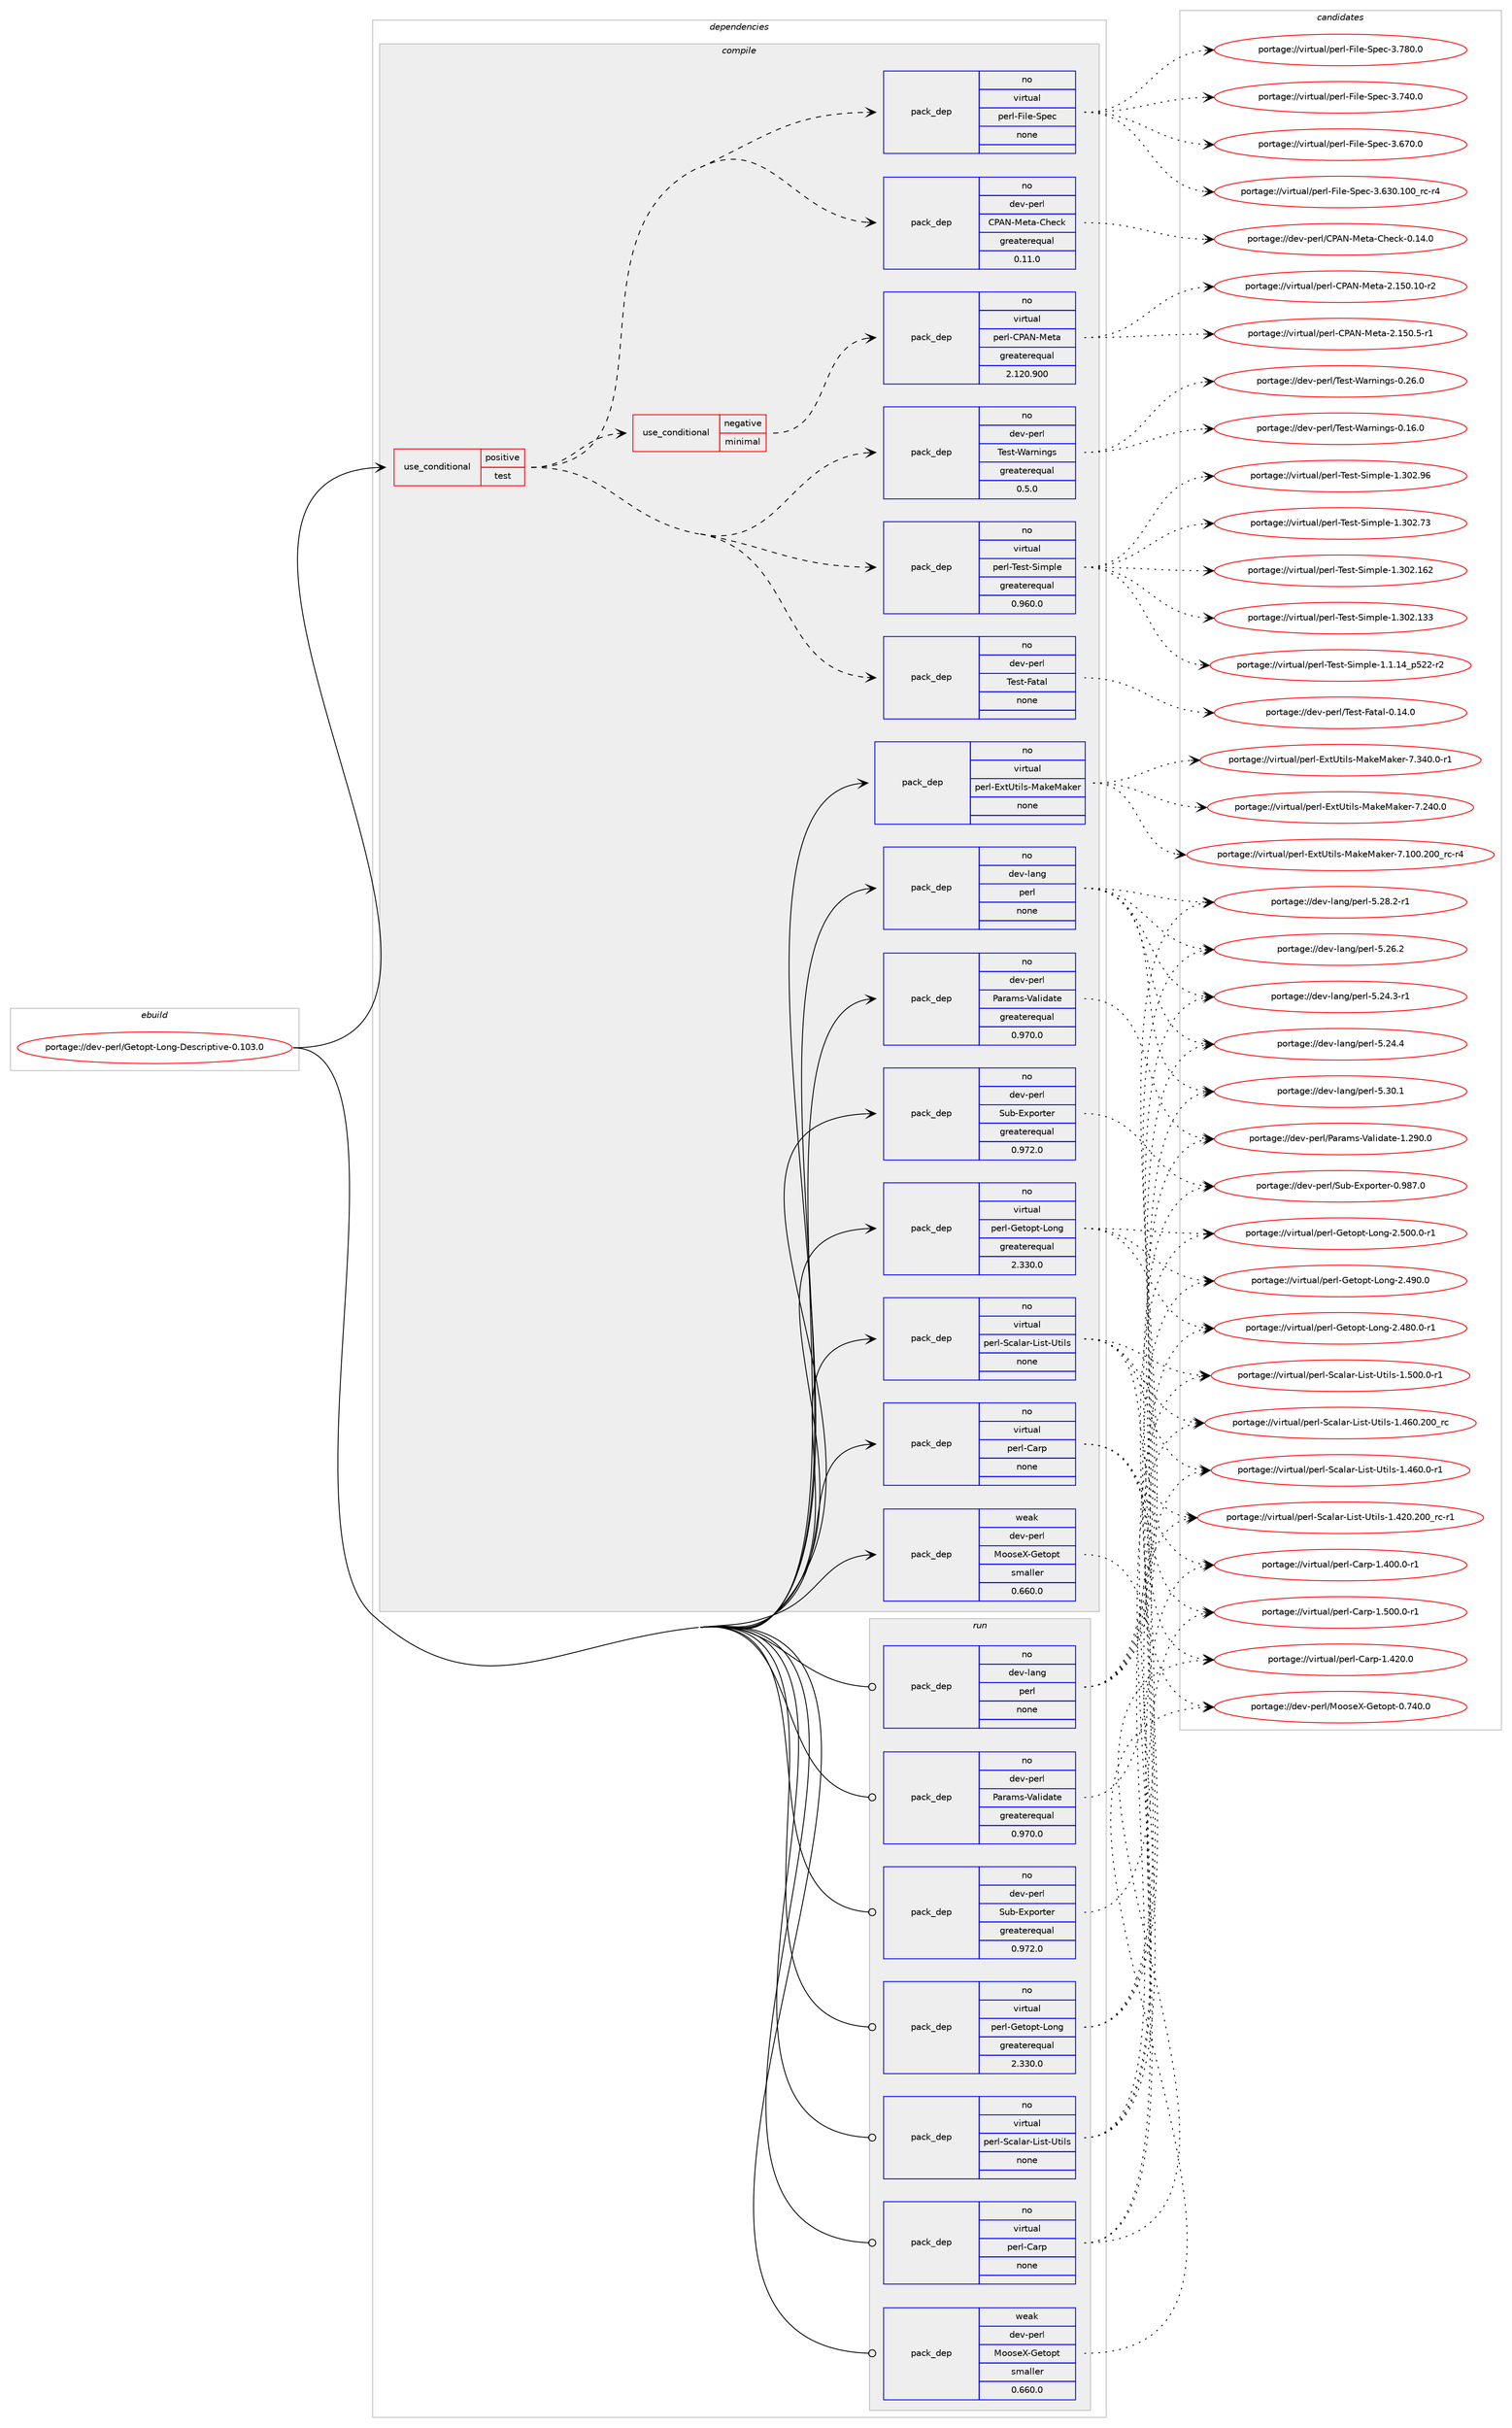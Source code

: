 digraph prolog {

# *************
# Graph options
# *************

newrank=true;
concentrate=true;
compound=true;
graph [rankdir=LR,fontname=Helvetica,fontsize=10,ranksep=1.5];#, ranksep=2.5, nodesep=0.2];
edge  [arrowhead=vee];
node  [fontname=Helvetica,fontsize=10];

# **********
# The ebuild
# **********

subgraph cluster_leftcol {
color=gray;
label=<<i>ebuild</i>>;
id [label="portage://dev-perl/Getopt-Long-Descriptive-0.103.0", color=red, width=4, href="../dev-perl/Getopt-Long-Descriptive-0.103.0.svg"];
}

# ****************
# The dependencies
# ****************

subgraph cluster_midcol {
color=gray;
label=<<i>dependencies</i>>;
subgraph cluster_compile {
fillcolor="#eeeeee";
style=filled;
label=<<i>compile</i>>;
subgraph cond122194 {
dependency493209 [label=<<TABLE BORDER="0" CELLBORDER="1" CELLSPACING="0" CELLPADDING="4"><TR><TD ROWSPAN="3" CELLPADDING="10">use_conditional</TD></TR><TR><TD>positive</TD></TR><TR><TD>test</TD></TR></TABLE>>, shape=none, color=red];
subgraph cond122195 {
dependency493210 [label=<<TABLE BORDER="0" CELLBORDER="1" CELLSPACING="0" CELLPADDING="4"><TR><TD ROWSPAN="3" CELLPADDING="10">use_conditional</TD></TR><TR><TD>negative</TD></TR><TR><TD>minimal</TD></TR></TABLE>>, shape=none, color=red];
subgraph pack365929 {
dependency493211 [label=<<TABLE BORDER="0" CELLBORDER="1" CELLSPACING="0" CELLPADDING="4" WIDTH="220"><TR><TD ROWSPAN="6" CELLPADDING="30">pack_dep</TD></TR><TR><TD WIDTH="110">no</TD></TR><TR><TD>virtual</TD></TR><TR><TD>perl-CPAN-Meta</TD></TR><TR><TD>greaterequal</TD></TR><TR><TD>2.120.900</TD></TR></TABLE>>, shape=none, color=blue];
}
dependency493210:e -> dependency493211:w [weight=20,style="dashed",arrowhead="vee"];
}
dependency493209:e -> dependency493210:w [weight=20,style="dashed",arrowhead="vee"];
subgraph pack365930 {
dependency493212 [label=<<TABLE BORDER="0" CELLBORDER="1" CELLSPACING="0" CELLPADDING="4" WIDTH="220"><TR><TD ROWSPAN="6" CELLPADDING="30">pack_dep</TD></TR><TR><TD WIDTH="110">no</TD></TR><TR><TD>dev-perl</TD></TR><TR><TD>CPAN-Meta-Check</TD></TR><TR><TD>greaterequal</TD></TR><TR><TD>0.11.0</TD></TR></TABLE>>, shape=none, color=blue];
}
dependency493209:e -> dependency493212:w [weight=20,style="dashed",arrowhead="vee"];
subgraph pack365931 {
dependency493213 [label=<<TABLE BORDER="0" CELLBORDER="1" CELLSPACING="0" CELLPADDING="4" WIDTH="220"><TR><TD ROWSPAN="6" CELLPADDING="30">pack_dep</TD></TR><TR><TD WIDTH="110">no</TD></TR><TR><TD>virtual</TD></TR><TR><TD>perl-File-Spec</TD></TR><TR><TD>none</TD></TR><TR><TD></TD></TR></TABLE>>, shape=none, color=blue];
}
dependency493209:e -> dependency493213:w [weight=20,style="dashed",arrowhead="vee"];
subgraph pack365932 {
dependency493214 [label=<<TABLE BORDER="0" CELLBORDER="1" CELLSPACING="0" CELLPADDING="4" WIDTH="220"><TR><TD ROWSPAN="6" CELLPADDING="30">pack_dep</TD></TR><TR><TD WIDTH="110">no</TD></TR><TR><TD>dev-perl</TD></TR><TR><TD>Test-Fatal</TD></TR><TR><TD>none</TD></TR><TR><TD></TD></TR></TABLE>>, shape=none, color=blue];
}
dependency493209:e -> dependency493214:w [weight=20,style="dashed",arrowhead="vee"];
subgraph pack365933 {
dependency493215 [label=<<TABLE BORDER="0" CELLBORDER="1" CELLSPACING="0" CELLPADDING="4" WIDTH="220"><TR><TD ROWSPAN="6" CELLPADDING="30">pack_dep</TD></TR><TR><TD WIDTH="110">no</TD></TR><TR><TD>virtual</TD></TR><TR><TD>perl-Test-Simple</TD></TR><TR><TD>greaterequal</TD></TR><TR><TD>0.960.0</TD></TR></TABLE>>, shape=none, color=blue];
}
dependency493209:e -> dependency493215:w [weight=20,style="dashed",arrowhead="vee"];
subgraph pack365934 {
dependency493216 [label=<<TABLE BORDER="0" CELLBORDER="1" CELLSPACING="0" CELLPADDING="4" WIDTH="220"><TR><TD ROWSPAN="6" CELLPADDING="30">pack_dep</TD></TR><TR><TD WIDTH="110">no</TD></TR><TR><TD>dev-perl</TD></TR><TR><TD>Test-Warnings</TD></TR><TR><TD>greaterequal</TD></TR><TR><TD>0.5.0</TD></TR></TABLE>>, shape=none, color=blue];
}
dependency493209:e -> dependency493216:w [weight=20,style="dashed",arrowhead="vee"];
}
id:e -> dependency493209:w [weight=20,style="solid",arrowhead="vee"];
subgraph pack365935 {
dependency493217 [label=<<TABLE BORDER="0" CELLBORDER="1" CELLSPACING="0" CELLPADDING="4" WIDTH="220"><TR><TD ROWSPAN="6" CELLPADDING="30">pack_dep</TD></TR><TR><TD WIDTH="110">no</TD></TR><TR><TD>dev-lang</TD></TR><TR><TD>perl</TD></TR><TR><TD>none</TD></TR><TR><TD></TD></TR></TABLE>>, shape=none, color=blue];
}
id:e -> dependency493217:w [weight=20,style="solid",arrowhead="vee"];
subgraph pack365936 {
dependency493218 [label=<<TABLE BORDER="0" CELLBORDER="1" CELLSPACING="0" CELLPADDING="4" WIDTH="220"><TR><TD ROWSPAN="6" CELLPADDING="30">pack_dep</TD></TR><TR><TD WIDTH="110">no</TD></TR><TR><TD>dev-perl</TD></TR><TR><TD>Params-Validate</TD></TR><TR><TD>greaterequal</TD></TR><TR><TD>0.970.0</TD></TR></TABLE>>, shape=none, color=blue];
}
id:e -> dependency493218:w [weight=20,style="solid",arrowhead="vee"];
subgraph pack365937 {
dependency493219 [label=<<TABLE BORDER="0" CELLBORDER="1" CELLSPACING="0" CELLPADDING="4" WIDTH="220"><TR><TD ROWSPAN="6" CELLPADDING="30">pack_dep</TD></TR><TR><TD WIDTH="110">no</TD></TR><TR><TD>dev-perl</TD></TR><TR><TD>Sub-Exporter</TD></TR><TR><TD>greaterequal</TD></TR><TR><TD>0.972.0</TD></TR></TABLE>>, shape=none, color=blue];
}
id:e -> dependency493219:w [weight=20,style="solid",arrowhead="vee"];
subgraph pack365938 {
dependency493220 [label=<<TABLE BORDER="0" CELLBORDER="1" CELLSPACING="0" CELLPADDING="4" WIDTH="220"><TR><TD ROWSPAN="6" CELLPADDING="30">pack_dep</TD></TR><TR><TD WIDTH="110">no</TD></TR><TR><TD>virtual</TD></TR><TR><TD>perl-Carp</TD></TR><TR><TD>none</TD></TR><TR><TD></TD></TR></TABLE>>, shape=none, color=blue];
}
id:e -> dependency493220:w [weight=20,style="solid",arrowhead="vee"];
subgraph pack365939 {
dependency493221 [label=<<TABLE BORDER="0" CELLBORDER="1" CELLSPACING="0" CELLPADDING="4" WIDTH="220"><TR><TD ROWSPAN="6" CELLPADDING="30">pack_dep</TD></TR><TR><TD WIDTH="110">no</TD></TR><TR><TD>virtual</TD></TR><TR><TD>perl-ExtUtils-MakeMaker</TD></TR><TR><TD>none</TD></TR><TR><TD></TD></TR></TABLE>>, shape=none, color=blue];
}
id:e -> dependency493221:w [weight=20,style="solid",arrowhead="vee"];
subgraph pack365940 {
dependency493222 [label=<<TABLE BORDER="0" CELLBORDER="1" CELLSPACING="0" CELLPADDING="4" WIDTH="220"><TR><TD ROWSPAN="6" CELLPADDING="30">pack_dep</TD></TR><TR><TD WIDTH="110">no</TD></TR><TR><TD>virtual</TD></TR><TR><TD>perl-Getopt-Long</TD></TR><TR><TD>greaterequal</TD></TR><TR><TD>2.330.0</TD></TR></TABLE>>, shape=none, color=blue];
}
id:e -> dependency493222:w [weight=20,style="solid",arrowhead="vee"];
subgraph pack365941 {
dependency493223 [label=<<TABLE BORDER="0" CELLBORDER="1" CELLSPACING="0" CELLPADDING="4" WIDTH="220"><TR><TD ROWSPAN="6" CELLPADDING="30">pack_dep</TD></TR><TR><TD WIDTH="110">no</TD></TR><TR><TD>virtual</TD></TR><TR><TD>perl-Scalar-List-Utils</TD></TR><TR><TD>none</TD></TR><TR><TD></TD></TR></TABLE>>, shape=none, color=blue];
}
id:e -> dependency493223:w [weight=20,style="solid",arrowhead="vee"];
subgraph pack365942 {
dependency493224 [label=<<TABLE BORDER="0" CELLBORDER="1" CELLSPACING="0" CELLPADDING="4" WIDTH="220"><TR><TD ROWSPAN="6" CELLPADDING="30">pack_dep</TD></TR><TR><TD WIDTH="110">weak</TD></TR><TR><TD>dev-perl</TD></TR><TR><TD>MooseX-Getopt</TD></TR><TR><TD>smaller</TD></TR><TR><TD>0.660.0</TD></TR></TABLE>>, shape=none, color=blue];
}
id:e -> dependency493224:w [weight=20,style="solid",arrowhead="vee"];
}
subgraph cluster_compileandrun {
fillcolor="#eeeeee";
style=filled;
label=<<i>compile and run</i>>;
}
subgraph cluster_run {
fillcolor="#eeeeee";
style=filled;
label=<<i>run</i>>;
subgraph pack365943 {
dependency493225 [label=<<TABLE BORDER="0" CELLBORDER="1" CELLSPACING="0" CELLPADDING="4" WIDTH="220"><TR><TD ROWSPAN="6" CELLPADDING="30">pack_dep</TD></TR><TR><TD WIDTH="110">no</TD></TR><TR><TD>dev-lang</TD></TR><TR><TD>perl</TD></TR><TR><TD>none</TD></TR><TR><TD></TD></TR></TABLE>>, shape=none, color=blue];
}
id:e -> dependency493225:w [weight=20,style="solid",arrowhead="odot"];
subgraph pack365944 {
dependency493226 [label=<<TABLE BORDER="0" CELLBORDER="1" CELLSPACING="0" CELLPADDING="4" WIDTH="220"><TR><TD ROWSPAN="6" CELLPADDING="30">pack_dep</TD></TR><TR><TD WIDTH="110">no</TD></TR><TR><TD>dev-perl</TD></TR><TR><TD>Params-Validate</TD></TR><TR><TD>greaterequal</TD></TR><TR><TD>0.970.0</TD></TR></TABLE>>, shape=none, color=blue];
}
id:e -> dependency493226:w [weight=20,style="solid",arrowhead="odot"];
subgraph pack365945 {
dependency493227 [label=<<TABLE BORDER="0" CELLBORDER="1" CELLSPACING="0" CELLPADDING="4" WIDTH="220"><TR><TD ROWSPAN="6" CELLPADDING="30">pack_dep</TD></TR><TR><TD WIDTH="110">no</TD></TR><TR><TD>dev-perl</TD></TR><TR><TD>Sub-Exporter</TD></TR><TR><TD>greaterequal</TD></TR><TR><TD>0.972.0</TD></TR></TABLE>>, shape=none, color=blue];
}
id:e -> dependency493227:w [weight=20,style="solid",arrowhead="odot"];
subgraph pack365946 {
dependency493228 [label=<<TABLE BORDER="0" CELLBORDER="1" CELLSPACING="0" CELLPADDING="4" WIDTH="220"><TR><TD ROWSPAN="6" CELLPADDING="30">pack_dep</TD></TR><TR><TD WIDTH="110">no</TD></TR><TR><TD>virtual</TD></TR><TR><TD>perl-Carp</TD></TR><TR><TD>none</TD></TR><TR><TD></TD></TR></TABLE>>, shape=none, color=blue];
}
id:e -> dependency493228:w [weight=20,style="solid",arrowhead="odot"];
subgraph pack365947 {
dependency493229 [label=<<TABLE BORDER="0" CELLBORDER="1" CELLSPACING="0" CELLPADDING="4" WIDTH="220"><TR><TD ROWSPAN="6" CELLPADDING="30">pack_dep</TD></TR><TR><TD WIDTH="110">no</TD></TR><TR><TD>virtual</TD></TR><TR><TD>perl-Getopt-Long</TD></TR><TR><TD>greaterequal</TD></TR><TR><TD>2.330.0</TD></TR></TABLE>>, shape=none, color=blue];
}
id:e -> dependency493229:w [weight=20,style="solid",arrowhead="odot"];
subgraph pack365948 {
dependency493230 [label=<<TABLE BORDER="0" CELLBORDER="1" CELLSPACING="0" CELLPADDING="4" WIDTH="220"><TR><TD ROWSPAN="6" CELLPADDING="30">pack_dep</TD></TR><TR><TD WIDTH="110">no</TD></TR><TR><TD>virtual</TD></TR><TR><TD>perl-Scalar-List-Utils</TD></TR><TR><TD>none</TD></TR><TR><TD></TD></TR></TABLE>>, shape=none, color=blue];
}
id:e -> dependency493230:w [weight=20,style="solid",arrowhead="odot"];
subgraph pack365949 {
dependency493231 [label=<<TABLE BORDER="0" CELLBORDER="1" CELLSPACING="0" CELLPADDING="4" WIDTH="220"><TR><TD ROWSPAN="6" CELLPADDING="30">pack_dep</TD></TR><TR><TD WIDTH="110">weak</TD></TR><TR><TD>dev-perl</TD></TR><TR><TD>MooseX-Getopt</TD></TR><TR><TD>smaller</TD></TR><TR><TD>0.660.0</TD></TR></TABLE>>, shape=none, color=blue];
}
id:e -> dependency493231:w [weight=20,style="solid",arrowhead="odot"];
}
}

# **************
# The candidates
# **************

subgraph cluster_choices {
rank=same;
color=gray;
label=<<i>candidates</i>>;

subgraph choice365929 {
color=black;
nodesep=1;
choice1181051141161179710847112101114108456780657845771011169745504649534846534511449 [label="portage://virtual/perl-CPAN-Meta-2.150.5-r1", color=red, width=4,href="../virtual/perl-CPAN-Meta-2.150.5-r1.svg"];
choice118105114116117971084711210111410845678065784577101116974550464953484649484511450 [label="portage://virtual/perl-CPAN-Meta-2.150.10-r2", color=red, width=4,href="../virtual/perl-CPAN-Meta-2.150.10-r2.svg"];
dependency493211:e -> choice1181051141161179710847112101114108456780657845771011169745504649534846534511449:w [style=dotted,weight="100"];
dependency493211:e -> choice118105114116117971084711210111410845678065784577101116974550464953484649484511450:w [style=dotted,weight="100"];
}
subgraph choice365930 {
color=black;
nodesep=1;
choice10010111845112101114108476780657845771011169745671041019910745484649524648 [label="portage://dev-perl/CPAN-Meta-Check-0.14.0", color=red, width=4,href="../dev-perl/CPAN-Meta-Check-0.14.0.svg"];
dependency493212:e -> choice10010111845112101114108476780657845771011169745671041019910745484649524648:w [style=dotted,weight="100"];
}
subgraph choice365931 {
color=black;
nodesep=1;
choice118105114116117971084711210111410845701051081014583112101994551465556484648 [label="portage://virtual/perl-File-Spec-3.780.0", color=red, width=4,href="../virtual/perl-File-Spec-3.780.0.svg"];
choice118105114116117971084711210111410845701051081014583112101994551465552484648 [label="portage://virtual/perl-File-Spec-3.740.0", color=red, width=4,href="../virtual/perl-File-Spec-3.740.0.svg"];
choice118105114116117971084711210111410845701051081014583112101994551465455484648 [label="portage://virtual/perl-File-Spec-3.670.0", color=red, width=4,href="../virtual/perl-File-Spec-3.670.0.svg"];
choice118105114116117971084711210111410845701051081014583112101994551465451484649484895114994511452 [label="portage://virtual/perl-File-Spec-3.630.100_rc-r4", color=red, width=4,href="../virtual/perl-File-Spec-3.630.100_rc-r4.svg"];
dependency493213:e -> choice118105114116117971084711210111410845701051081014583112101994551465556484648:w [style=dotted,weight="100"];
dependency493213:e -> choice118105114116117971084711210111410845701051081014583112101994551465552484648:w [style=dotted,weight="100"];
dependency493213:e -> choice118105114116117971084711210111410845701051081014583112101994551465455484648:w [style=dotted,weight="100"];
dependency493213:e -> choice118105114116117971084711210111410845701051081014583112101994551465451484649484895114994511452:w [style=dotted,weight="100"];
}
subgraph choice365932 {
color=black;
nodesep=1;
choice1001011184511210111410847841011151164570971169710845484649524648 [label="portage://dev-perl/Test-Fatal-0.14.0", color=red, width=4,href="../dev-perl/Test-Fatal-0.14.0.svg"];
dependency493214:e -> choice1001011184511210111410847841011151164570971169710845484649524648:w [style=dotted,weight="100"];
}
subgraph choice365933 {
color=black;
nodesep=1;
choice118105114116117971084711210111410845841011151164583105109112108101454946514850465754 [label="portage://virtual/perl-Test-Simple-1.302.96", color=red, width=4,href="../virtual/perl-Test-Simple-1.302.96.svg"];
choice118105114116117971084711210111410845841011151164583105109112108101454946514850465551 [label="portage://virtual/perl-Test-Simple-1.302.73", color=red, width=4,href="../virtual/perl-Test-Simple-1.302.73.svg"];
choice11810511411611797108471121011141084584101115116458310510911210810145494651485046495450 [label="portage://virtual/perl-Test-Simple-1.302.162", color=red, width=4,href="../virtual/perl-Test-Simple-1.302.162.svg"];
choice11810511411611797108471121011141084584101115116458310510911210810145494651485046495151 [label="portage://virtual/perl-Test-Simple-1.302.133", color=red, width=4,href="../virtual/perl-Test-Simple-1.302.133.svg"];
choice11810511411611797108471121011141084584101115116458310510911210810145494649464952951125350504511450 [label="portage://virtual/perl-Test-Simple-1.1.14_p522-r2", color=red, width=4,href="../virtual/perl-Test-Simple-1.1.14_p522-r2.svg"];
dependency493215:e -> choice118105114116117971084711210111410845841011151164583105109112108101454946514850465754:w [style=dotted,weight="100"];
dependency493215:e -> choice118105114116117971084711210111410845841011151164583105109112108101454946514850465551:w [style=dotted,weight="100"];
dependency493215:e -> choice11810511411611797108471121011141084584101115116458310510911210810145494651485046495450:w [style=dotted,weight="100"];
dependency493215:e -> choice11810511411611797108471121011141084584101115116458310510911210810145494651485046495151:w [style=dotted,weight="100"];
dependency493215:e -> choice11810511411611797108471121011141084584101115116458310510911210810145494649464952951125350504511450:w [style=dotted,weight="100"];
}
subgraph choice365934 {
color=black;
nodesep=1;
choice10010111845112101114108478410111511645879711411010511010311545484650544648 [label="portage://dev-perl/Test-Warnings-0.26.0", color=red, width=4,href="../dev-perl/Test-Warnings-0.26.0.svg"];
choice10010111845112101114108478410111511645879711411010511010311545484649544648 [label="portage://dev-perl/Test-Warnings-0.16.0", color=red, width=4,href="../dev-perl/Test-Warnings-0.16.0.svg"];
dependency493216:e -> choice10010111845112101114108478410111511645879711411010511010311545484650544648:w [style=dotted,weight="100"];
dependency493216:e -> choice10010111845112101114108478410111511645879711411010511010311545484649544648:w [style=dotted,weight="100"];
}
subgraph choice365935 {
color=black;
nodesep=1;
choice10010111845108971101034711210111410845534651484649 [label="portage://dev-lang/perl-5.30.1", color=red, width=4,href="../dev-lang/perl-5.30.1.svg"];
choice100101118451089711010347112101114108455346505646504511449 [label="portage://dev-lang/perl-5.28.2-r1", color=red, width=4,href="../dev-lang/perl-5.28.2-r1.svg"];
choice10010111845108971101034711210111410845534650544650 [label="portage://dev-lang/perl-5.26.2", color=red, width=4,href="../dev-lang/perl-5.26.2.svg"];
choice10010111845108971101034711210111410845534650524652 [label="portage://dev-lang/perl-5.24.4", color=red, width=4,href="../dev-lang/perl-5.24.4.svg"];
choice100101118451089711010347112101114108455346505246514511449 [label="portage://dev-lang/perl-5.24.3-r1", color=red, width=4,href="../dev-lang/perl-5.24.3-r1.svg"];
dependency493217:e -> choice10010111845108971101034711210111410845534651484649:w [style=dotted,weight="100"];
dependency493217:e -> choice100101118451089711010347112101114108455346505646504511449:w [style=dotted,weight="100"];
dependency493217:e -> choice10010111845108971101034711210111410845534650544650:w [style=dotted,weight="100"];
dependency493217:e -> choice10010111845108971101034711210111410845534650524652:w [style=dotted,weight="100"];
dependency493217:e -> choice100101118451089711010347112101114108455346505246514511449:w [style=dotted,weight="100"];
}
subgraph choice365936 {
color=black;
nodesep=1;
choice1001011184511210111410847809711497109115458697108105100971161014549465057484648 [label="portage://dev-perl/Params-Validate-1.290.0", color=red, width=4,href="../dev-perl/Params-Validate-1.290.0.svg"];
dependency493218:e -> choice1001011184511210111410847809711497109115458697108105100971161014549465057484648:w [style=dotted,weight="100"];
}
subgraph choice365937 {
color=black;
nodesep=1;
choice1001011184511210111410847831179845691201121111141161011144548465756554648 [label="portage://dev-perl/Sub-Exporter-0.987.0", color=red, width=4,href="../dev-perl/Sub-Exporter-0.987.0.svg"];
dependency493219:e -> choice1001011184511210111410847831179845691201121111141161011144548465756554648:w [style=dotted,weight="100"];
}
subgraph choice365938 {
color=black;
nodesep=1;
choice118105114116117971084711210111410845679711411245494653484846484511449 [label="portage://virtual/perl-Carp-1.500.0-r1", color=red, width=4,href="../virtual/perl-Carp-1.500.0-r1.svg"];
choice11810511411611797108471121011141084567971141124549465250484648 [label="portage://virtual/perl-Carp-1.420.0", color=red, width=4,href="../virtual/perl-Carp-1.420.0.svg"];
choice118105114116117971084711210111410845679711411245494652484846484511449 [label="portage://virtual/perl-Carp-1.400.0-r1", color=red, width=4,href="../virtual/perl-Carp-1.400.0-r1.svg"];
dependency493220:e -> choice118105114116117971084711210111410845679711411245494653484846484511449:w [style=dotted,weight="100"];
dependency493220:e -> choice11810511411611797108471121011141084567971141124549465250484648:w [style=dotted,weight="100"];
dependency493220:e -> choice118105114116117971084711210111410845679711411245494652484846484511449:w [style=dotted,weight="100"];
}
subgraph choice365939 {
color=black;
nodesep=1;
choice1181051141161179710847112101114108456912011685116105108115457797107101779710710111445554651524846484511449 [label="portage://virtual/perl-ExtUtils-MakeMaker-7.340.0-r1", color=red, width=4,href="../virtual/perl-ExtUtils-MakeMaker-7.340.0-r1.svg"];
choice118105114116117971084711210111410845691201168511610510811545779710710177971071011144555465052484648 [label="portage://virtual/perl-ExtUtils-MakeMaker-7.240.0", color=red, width=4,href="../virtual/perl-ExtUtils-MakeMaker-7.240.0.svg"];
choice118105114116117971084711210111410845691201168511610510811545779710710177971071011144555464948484650484895114994511452 [label="portage://virtual/perl-ExtUtils-MakeMaker-7.100.200_rc-r4", color=red, width=4,href="../virtual/perl-ExtUtils-MakeMaker-7.100.200_rc-r4.svg"];
dependency493221:e -> choice1181051141161179710847112101114108456912011685116105108115457797107101779710710111445554651524846484511449:w [style=dotted,weight="100"];
dependency493221:e -> choice118105114116117971084711210111410845691201168511610510811545779710710177971071011144555465052484648:w [style=dotted,weight="100"];
dependency493221:e -> choice118105114116117971084711210111410845691201168511610510811545779710710177971071011144555464948484650484895114994511452:w [style=dotted,weight="100"];
}
subgraph choice365940 {
color=black;
nodesep=1;
choice11810511411611797108471121011141084571101116111112116457611111010345504653484846484511449 [label="portage://virtual/perl-Getopt-Long-2.500.0-r1", color=red, width=4,href="../virtual/perl-Getopt-Long-2.500.0-r1.svg"];
choice1181051141161179710847112101114108457110111611111211645761111101034550465257484648 [label="portage://virtual/perl-Getopt-Long-2.490.0", color=red, width=4,href="../virtual/perl-Getopt-Long-2.490.0.svg"];
choice11810511411611797108471121011141084571101116111112116457611111010345504652564846484511449 [label="portage://virtual/perl-Getopt-Long-2.480.0-r1", color=red, width=4,href="../virtual/perl-Getopt-Long-2.480.0-r1.svg"];
dependency493222:e -> choice11810511411611797108471121011141084571101116111112116457611111010345504653484846484511449:w [style=dotted,weight="100"];
dependency493222:e -> choice1181051141161179710847112101114108457110111611111211645761111101034550465257484648:w [style=dotted,weight="100"];
dependency493222:e -> choice11810511411611797108471121011141084571101116111112116457611111010345504652564846484511449:w [style=dotted,weight="100"];
}
subgraph choice365941 {
color=black;
nodesep=1;
choice118105114116117971084711210111410845839997108971144576105115116458511610510811545494653484846484511449 [label="portage://virtual/perl-Scalar-List-Utils-1.500.0-r1", color=red, width=4,href="../virtual/perl-Scalar-List-Utils-1.500.0-r1.svg"];
choice1181051141161179710847112101114108458399971089711445761051151164585116105108115454946525448465048489511499 [label="portage://virtual/perl-Scalar-List-Utils-1.460.200_rc", color=red, width=4,href="../virtual/perl-Scalar-List-Utils-1.460.200_rc.svg"];
choice118105114116117971084711210111410845839997108971144576105115116458511610510811545494652544846484511449 [label="portage://virtual/perl-Scalar-List-Utils-1.460.0-r1", color=red, width=4,href="../virtual/perl-Scalar-List-Utils-1.460.0-r1.svg"];
choice11810511411611797108471121011141084583999710897114457610511511645851161051081154549465250484650484895114994511449 [label="portage://virtual/perl-Scalar-List-Utils-1.420.200_rc-r1", color=red, width=4,href="../virtual/perl-Scalar-List-Utils-1.420.200_rc-r1.svg"];
dependency493223:e -> choice118105114116117971084711210111410845839997108971144576105115116458511610510811545494653484846484511449:w [style=dotted,weight="100"];
dependency493223:e -> choice1181051141161179710847112101114108458399971089711445761051151164585116105108115454946525448465048489511499:w [style=dotted,weight="100"];
dependency493223:e -> choice118105114116117971084711210111410845839997108971144576105115116458511610510811545494652544846484511449:w [style=dotted,weight="100"];
dependency493223:e -> choice11810511411611797108471121011141084583999710897114457610511511645851161051081154549465250484650484895114994511449:w [style=dotted,weight="100"];
}
subgraph choice365942 {
color=black;
nodesep=1;
choice1001011184511210111410847771111111151018845711011161111121164548465552484648 [label="portage://dev-perl/MooseX-Getopt-0.740.0", color=red, width=4,href="../dev-perl/MooseX-Getopt-0.740.0.svg"];
dependency493224:e -> choice1001011184511210111410847771111111151018845711011161111121164548465552484648:w [style=dotted,weight="100"];
}
subgraph choice365943 {
color=black;
nodesep=1;
choice10010111845108971101034711210111410845534651484649 [label="portage://dev-lang/perl-5.30.1", color=red, width=4,href="../dev-lang/perl-5.30.1.svg"];
choice100101118451089711010347112101114108455346505646504511449 [label="portage://dev-lang/perl-5.28.2-r1", color=red, width=4,href="../dev-lang/perl-5.28.2-r1.svg"];
choice10010111845108971101034711210111410845534650544650 [label="portage://dev-lang/perl-5.26.2", color=red, width=4,href="../dev-lang/perl-5.26.2.svg"];
choice10010111845108971101034711210111410845534650524652 [label="portage://dev-lang/perl-5.24.4", color=red, width=4,href="../dev-lang/perl-5.24.4.svg"];
choice100101118451089711010347112101114108455346505246514511449 [label="portage://dev-lang/perl-5.24.3-r1", color=red, width=4,href="../dev-lang/perl-5.24.3-r1.svg"];
dependency493225:e -> choice10010111845108971101034711210111410845534651484649:w [style=dotted,weight="100"];
dependency493225:e -> choice100101118451089711010347112101114108455346505646504511449:w [style=dotted,weight="100"];
dependency493225:e -> choice10010111845108971101034711210111410845534650544650:w [style=dotted,weight="100"];
dependency493225:e -> choice10010111845108971101034711210111410845534650524652:w [style=dotted,weight="100"];
dependency493225:e -> choice100101118451089711010347112101114108455346505246514511449:w [style=dotted,weight="100"];
}
subgraph choice365944 {
color=black;
nodesep=1;
choice1001011184511210111410847809711497109115458697108105100971161014549465057484648 [label="portage://dev-perl/Params-Validate-1.290.0", color=red, width=4,href="../dev-perl/Params-Validate-1.290.0.svg"];
dependency493226:e -> choice1001011184511210111410847809711497109115458697108105100971161014549465057484648:w [style=dotted,weight="100"];
}
subgraph choice365945 {
color=black;
nodesep=1;
choice1001011184511210111410847831179845691201121111141161011144548465756554648 [label="portage://dev-perl/Sub-Exporter-0.987.0", color=red, width=4,href="../dev-perl/Sub-Exporter-0.987.0.svg"];
dependency493227:e -> choice1001011184511210111410847831179845691201121111141161011144548465756554648:w [style=dotted,weight="100"];
}
subgraph choice365946 {
color=black;
nodesep=1;
choice118105114116117971084711210111410845679711411245494653484846484511449 [label="portage://virtual/perl-Carp-1.500.0-r1", color=red, width=4,href="../virtual/perl-Carp-1.500.0-r1.svg"];
choice11810511411611797108471121011141084567971141124549465250484648 [label="portage://virtual/perl-Carp-1.420.0", color=red, width=4,href="../virtual/perl-Carp-1.420.0.svg"];
choice118105114116117971084711210111410845679711411245494652484846484511449 [label="portage://virtual/perl-Carp-1.400.0-r1", color=red, width=4,href="../virtual/perl-Carp-1.400.0-r1.svg"];
dependency493228:e -> choice118105114116117971084711210111410845679711411245494653484846484511449:w [style=dotted,weight="100"];
dependency493228:e -> choice11810511411611797108471121011141084567971141124549465250484648:w [style=dotted,weight="100"];
dependency493228:e -> choice118105114116117971084711210111410845679711411245494652484846484511449:w [style=dotted,weight="100"];
}
subgraph choice365947 {
color=black;
nodesep=1;
choice11810511411611797108471121011141084571101116111112116457611111010345504653484846484511449 [label="portage://virtual/perl-Getopt-Long-2.500.0-r1", color=red, width=4,href="../virtual/perl-Getopt-Long-2.500.0-r1.svg"];
choice1181051141161179710847112101114108457110111611111211645761111101034550465257484648 [label="portage://virtual/perl-Getopt-Long-2.490.0", color=red, width=4,href="../virtual/perl-Getopt-Long-2.490.0.svg"];
choice11810511411611797108471121011141084571101116111112116457611111010345504652564846484511449 [label="portage://virtual/perl-Getopt-Long-2.480.0-r1", color=red, width=4,href="../virtual/perl-Getopt-Long-2.480.0-r1.svg"];
dependency493229:e -> choice11810511411611797108471121011141084571101116111112116457611111010345504653484846484511449:w [style=dotted,weight="100"];
dependency493229:e -> choice1181051141161179710847112101114108457110111611111211645761111101034550465257484648:w [style=dotted,weight="100"];
dependency493229:e -> choice11810511411611797108471121011141084571101116111112116457611111010345504652564846484511449:w [style=dotted,weight="100"];
}
subgraph choice365948 {
color=black;
nodesep=1;
choice118105114116117971084711210111410845839997108971144576105115116458511610510811545494653484846484511449 [label="portage://virtual/perl-Scalar-List-Utils-1.500.0-r1", color=red, width=4,href="../virtual/perl-Scalar-List-Utils-1.500.0-r1.svg"];
choice1181051141161179710847112101114108458399971089711445761051151164585116105108115454946525448465048489511499 [label="portage://virtual/perl-Scalar-List-Utils-1.460.200_rc", color=red, width=4,href="../virtual/perl-Scalar-List-Utils-1.460.200_rc.svg"];
choice118105114116117971084711210111410845839997108971144576105115116458511610510811545494652544846484511449 [label="portage://virtual/perl-Scalar-List-Utils-1.460.0-r1", color=red, width=4,href="../virtual/perl-Scalar-List-Utils-1.460.0-r1.svg"];
choice11810511411611797108471121011141084583999710897114457610511511645851161051081154549465250484650484895114994511449 [label="portage://virtual/perl-Scalar-List-Utils-1.420.200_rc-r1", color=red, width=4,href="../virtual/perl-Scalar-List-Utils-1.420.200_rc-r1.svg"];
dependency493230:e -> choice118105114116117971084711210111410845839997108971144576105115116458511610510811545494653484846484511449:w [style=dotted,weight="100"];
dependency493230:e -> choice1181051141161179710847112101114108458399971089711445761051151164585116105108115454946525448465048489511499:w [style=dotted,weight="100"];
dependency493230:e -> choice118105114116117971084711210111410845839997108971144576105115116458511610510811545494652544846484511449:w [style=dotted,weight="100"];
dependency493230:e -> choice11810511411611797108471121011141084583999710897114457610511511645851161051081154549465250484650484895114994511449:w [style=dotted,weight="100"];
}
subgraph choice365949 {
color=black;
nodesep=1;
choice1001011184511210111410847771111111151018845711011161111121164548465552484648 [label="portage://dev-perl/MooseX-Getopt-0.740.0", color=red, width=4,href="../dev-perl/MooseX-Getopt-0.740.0.svg"];
dependency493231:e -> choice1001011184511210111410847771111111151018845711011161111121164548465552484648:w [style=dotted,weight="100"];
}
}

}
